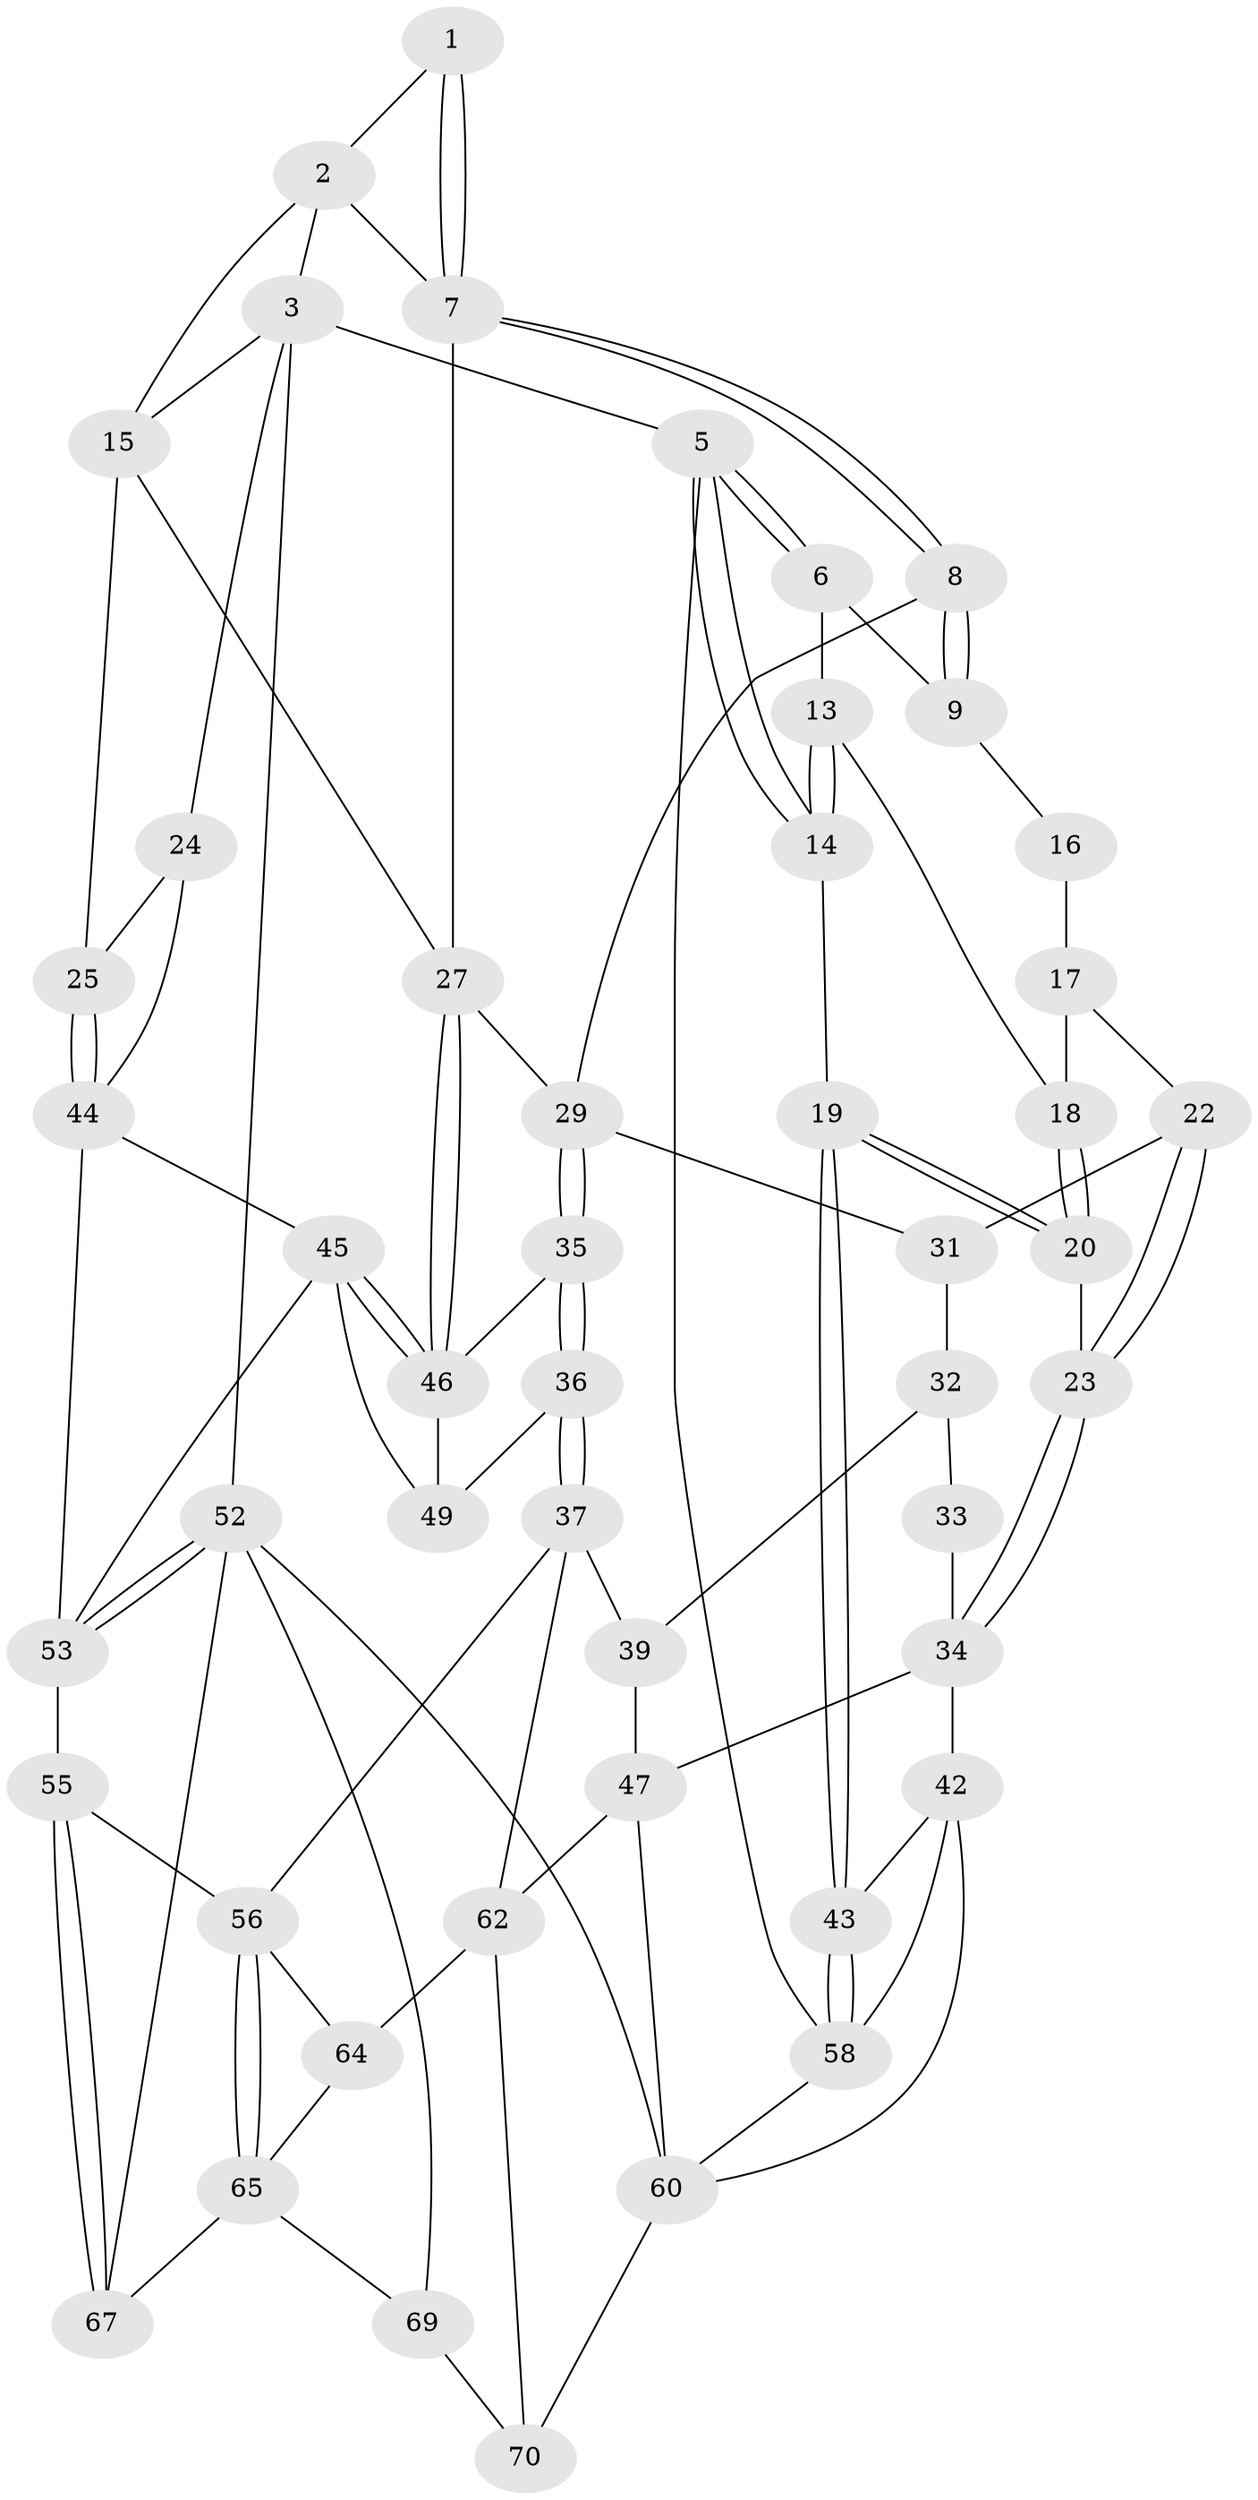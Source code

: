 // Generated by graph-tools (version 1.1) at 2025/24/03/03/25 07:24:39]
// undirected, 49 vertices, 105 edges
graph export_dot {
graph [start="1"]
  node [color=gray90,style=filled];
  1 [pos="+0.8192643014619411+0"];
  2 [pos="+0.8720847068879064+0",super="+11"];
  3 [pos="+1+0",super="+4"];
  5 [pos="+0+0"];
  6 [pos="+0.35341019459989104+0",super="+10"];
  7 [pos="+0.5964616669525965+0.14493345737529592",super="+12"];
  8 [pos="+0.5630680109555436+0.15978100348540003"];
  9 [pos="+0.5375732243344659+0.14777309123340554"];
  13 [pos="+0.2975119160565+0.03901604966922596"];
  14 [pos="+0+0.15187504060678567"];
  15 [pos="+0.8942916249766436+0.1786000931332841",super="+26"];
  16 [pos="+0.512276882190392+0.16326609381576854"];
  17 [pos="+0.3197888927896266+0.16896752443543003",super="+21"];
  18 [pos="+0.2793617186974951+0.13373550259242178"];
  19 [pos="+0+0.33950234922669725"];
  20 [pos="+0.15718508796321395+0.2833181523530027"];
  22 [pos="+0.38808703247620874+0.30739119100046636"];
  23 [pos="+0.2817643118529248+0.3473615329090774"];
  24 [pos="+1+0.33134435597373996"];
  25 [pos="+0.9672643942759287+0.3332694090843318"];
  27 [pos="+0.8393759097458171+0.37660965466894897",super="+28"];
  29 [pos="+0.6081403822494456+0.3787656207145058",super="+30"];
  31 [pos="+0.4585594178695447+0.35445527928679826"];
  32 [pos="+0.4580222600592372+0.35542957979599993",super="+40"];
  33 [pos="+0.40702016007149355+0.4159053502347386"];
  34 [pos="+0.3082658479523037+0.438272654786688",super="+41"];
  35 [pos="+0.6046633091808845+0.4125621895935667"];
  36 [pos="+0.5652248968793658+0.5359139307562009"];
  37 [pos="+0.4986980934386592+0.6509867470271679",super="+38"];
  39 [pos="+0.4415879907740187+0.6626557436969892"];
  42 [pos="+0.19921298156884987+0.5849020452578486",super="+61"];
  43 [pos="+0+0.4540451216826092"];
  44 [pos="+0.9547735707733198+0.5620903913708812",super="+51"];
  45 [pos="+0.8964544652793194+0.5659012887124821",super="+50"];
  46 [pos="+0.8388794310274077+0.3873216349562576",super="+48"];
  47 [pos="+0.42347685584485956+0.6642957578674278",super="+59"];
  49 [pos="+0.7535532659159236+0.5497574496425439"];
  52 [pos="+1+1",super="+68"];
  53 [pos="+1+1",super="+54"];
  55 [pos="+0.753230247874775+0.7447406737829683"];
  56 [pos="+0.7201733533716423+0.7438958920001754",super="+57"];
  58 [pos="+0+0.7248964223343111"];
  60 [pos="+0.16386825565873997+0.8802168770313494",super="+71"];
  62 [pos="+0.4939091499152319+0.8526013172776562",super="+63"];
  64 [pos="+0.5857191153890952+0.916551647917165"];
  65 [pos="+0.6464932503357487+0.9832028068406337",super="+66"];
  67 [pos="+0.7276558211710172+0.925595485433587"];
  69 [pos="+0.5635109642430781+1"];
  70 [pos="+0.3951109142795878+1"];
  1 -- 2;
  1 -- 7;
  1 -- 7;
  2 -- 3;
  2 -- 15;
  2 -- 7;
  3 -- 15;
  3 -- 24;
  3 -- 52;
  3 -- 5;
  5 -- 6;
  5 -- 6;
  5 -- 14;
  5 -- 14;
  5 -- 58;
  6 -- 9;
  6 -- 13;
  7 -- 8;
  7 -- 8;
  7 -- 27;
  8 -- 9;
  8 -- 9;
  8 -- 29;
  9 -- 16;
  13 -- 14;
  13 -- 14;
  13 -- 18;
  14 -- 19;
  15 -- 25;
  15 -- 27;
  16 -- 17 [weight=2];
  17 -- 18;
  17 -- 22;
  18 -- 20;
  18 -- 20;
  19 -- 20;
  19 -- 20;
  19 -- 43;
  19 -- 43;
  20 -- 23;
  22 -- 23;
  22 -- 23;
  22 -- 31;
  23 -- 34;
  23 -- 34;
  24 -- 25;
  24 -- 44;
  25 -- 44;
  25 -- 44;
  27 -- 46;
  27 -- 46;
  27 -- 29;
  29 -- 35;
  29 -- 35;
  29 -- 31;
  31 -- 32;
  32 -- 33 [weight=2];
  32 -- 39;
  33 -- 34;
  34 -- 42;
  34 -- 47;
  35 -- 36;
  35 -- 36;
  35 -- 46;
  36 -- 37;
  36 -- 37;
  36 -- 49;
  37 -- 62;
  37 -- 39;
  37 -- 56;
  39 -- 47;
  42 -- 43;
  42 -- 60;
  42 -- 58;
  43 -- 58;
  43 -- 58;
  44 -- 45;
  44 -- 53;
  45 -- 46;
  45 -- 46;
  45 -- 49;
  45 -- 53;
  46 -- 49;
  47 -- 60;
  47 -- 62;
  52 -- 53;
  52 -- 53;
  52 -- 67;
  52 -- 69;
  52 -- 60;
  53 -- 55;
  55 -- 56;
  55 -- 67;
  55 -- 67;
  56 -- 65;
  56 -- 65;
  56 -- 64;
  58 -- 60;
  60 -- 70;
  62 -- 64;
  62 -- 70;
  64 -- 65;
  65 -- 67;
  65 -- 69;
  69 -- 70;
}

